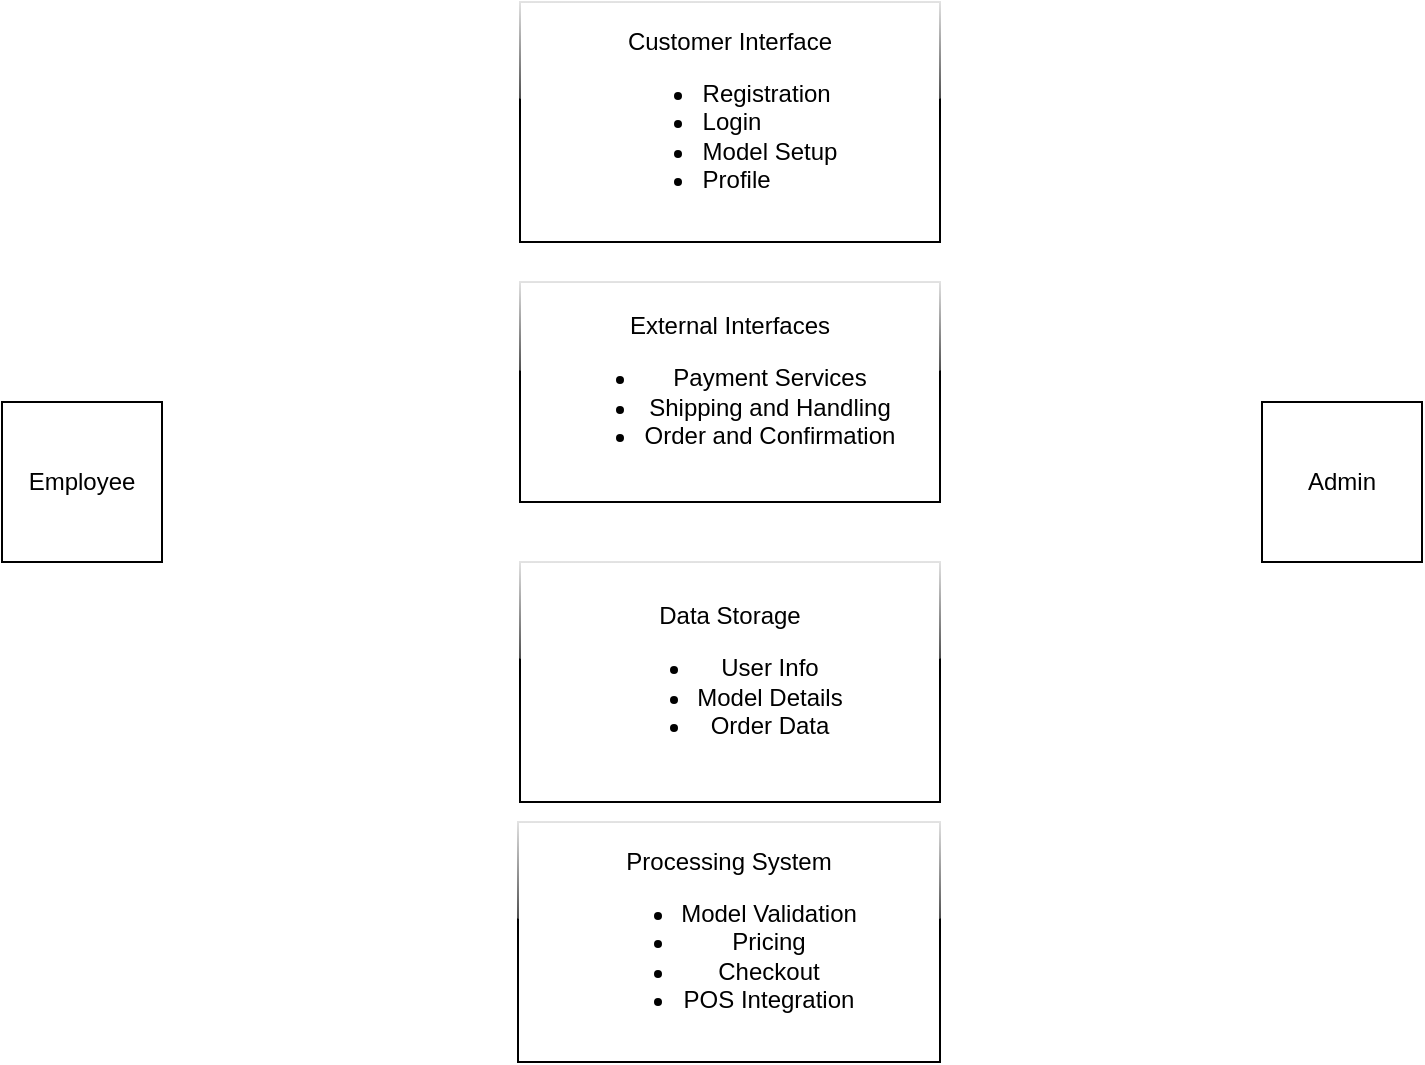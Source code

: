 <mxfile version="22.1.4" type="github">
  <diagram id="C5RBs43oDa-KdzZeNtuy" name="Page-1">
    <mxGraphModel dx="1050" dy="577" grid="1" gridSize="10" guides="1" tooltips="1" connect="1" arrows="1" fold="1" page="1" pageScale="1" pageWidth="827" pageHeight="1169" math="0" shadow="0">
      <root>
        <mxCell id="WIyWlLk6GJQsqaUBKTNV-0" />
        <mxCell id="WIyWlLk6GJQsqaUBKTNV-1" parent="WIyWlLk6GJQsqaUBKTNV-0" />
        <mxCell id="WIyWlLk6GJQsqaUBKTNV-7" value="Processing System&lt;br&gt;&lt;ul&gt;&lt;li&gt;Model Validation&lt;/li&gt;&lt;li&gt;Pricing&lt;/li&gt;&lt;li&gt;Checkout&lt;/li&gt;&lt;li&gt;POS Integration&lt;/li&gt;&lt;/ul&gt;" style="rounded=0;whiteSpace=wrap;html=1;fontSize=12;glass=1;strokeWidth=1;shadow=0;" parent="WIyWlLk6GJQsqaUBKTNV-1" vertex="1">
          <mxGeometry x="308" y="450" width="211" height="120" as="geometry" />
        </mxCell>
        <mxCell id="WIyWlLk6GJQsqaUBKTNV-11" value="Customer Interface&lt;br&gt;&lt;div style=&quot;text-align: left;&quot;&gt;&lt;ul&gt;&lt;li&gt;&lt;span style=&quot;background-color: initial;&quot;&gt;Registration&lt;/span&gt;&lt;/li&gt;&lt;li&gt;&lt;span style=&quot;background-color: initial;&quot;&gt;Login&lt;/span&gt;&lt;/li&gt;&lt;li&gt;&lt;span style=&quot;background-color: initial;&quot;&gt;Model Setup&lt;/span&gt;&lt;/li&gt;&lt;li&gt;&lt;span style=&quot;background-color: initial;&quot;&gt;Profile&lt;/span&gt;&lt;/li&gt;&lt;/ul&gt;&lt;/div&gt;" style="rounded=0;whiteSpace=wrap;html=1;fontSize=12;glass=1;strokeWidth=1;shadow=0;" parent="WIyWlLk6GJQsqaUBKTNV-1" vertex="1">
          <mxGeometry x="309" y="40" width="210" height="120" as="geometry" />
        </mxCell>
        <mxCell id="WIyWlLk6GJQsqaUBKTNV-12" value="External Interfaces&lt;br&gt;&lt;ul&gt;&lt;li&gt;Payment Services&lt;/li&gt;&lt;li&gt;Shipping and Handling&lt;/li&gt;&lt;li&gt;Order and Confirmation&lt;/li&gt;&lt;/ul&gt;" style="rounded=0;whiteSpace=wrap;html=1;fontSize=12;glass=1;strokeWidth=1;shadow=0;" parent="WIyWlLk6GJQsqaUBKTNV-1" vertex="1">
          <mxGeometry x="309" y="180" width="210" height="110" as="geometry" />
        </mxCell>
        <mxCell id="DGDOVAB0MQOVhR9_zvAN-1" value="Data Storage&lt;br&gt;&lt;ul&gt;&lt;li&gt;User Info&lt;/li&gt;&lt;li&gt;Model Details&lt;/li&gt;&lt;li&gt;Order Data&lt;/li&gt;&lt;/ul&gt;" style="rounded=0;whiteSpace=wrap;html=1;fontSize=12;glass=1;strokeWidth=1;shadow=0;" vertex="1" parent="WIyWlLk6GJQsqaUBKTNV-1">
          <mxGeometry x="309" y="320" width="210" height="120" as="geometry" />
        </mxCell>
        <mxCell id="DGDOVAB0MQOVhR9_zvAN-2" value="Employee" style="whiteSpace=wrap;html=1;aspect=fixed;" vertex="1" parent="WIyWlLk6GJQsqaUBKTNV-1">
          <mxGeometry x="50" y="240" width="80" height="80" as="geometry" />
        </mxCell>
        <mxCell id="DGDOVAB0MQOVhR9_zvAN-3" value="Admin" style="whiteSpace=wrap;html=1;aspect=fixed;" vertex="1" parent="WIyWlLk6GJQsqaUBKTNV-1">
          <mxGeometry x="680" y="240" width="80" height="80" as="geometry" />
        </mxCell>
      </root>
    </mxGraphModel>
  </diagram>
</mxfile>

